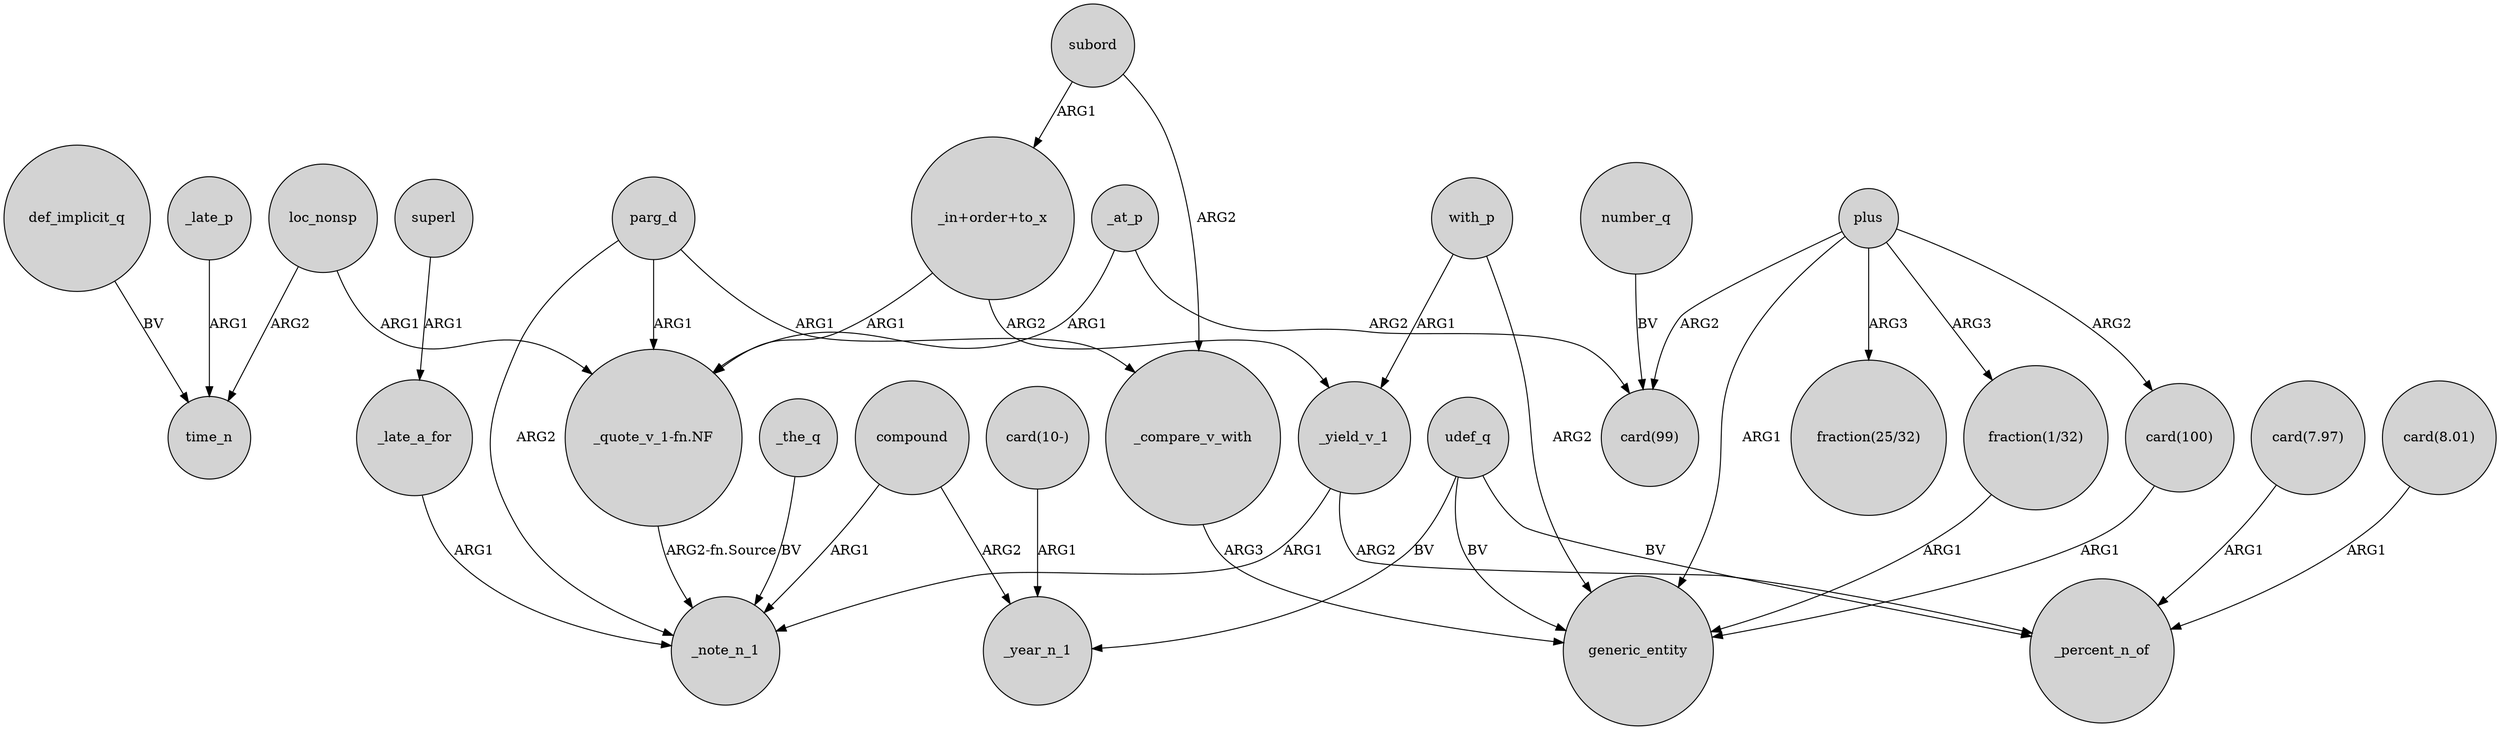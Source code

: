 digraph {
	node [shape=circle style=filled]
	_late_p -> time_n [label=ARG1]
	udef_q -> generic_entity [label=BV]
	_late_a_for -> _note_n_1 [label=ARG1]
	compound -> _note_n_1 [label=ARG1]
	subord -> "_in+order+to_x" [label=ARG1]
	"card(100)" -> generic_entity [label=ARG1]
	plus -> "fraction(1/32)" [label=ARG3]
	number_q -> "card(99)" [label=BV]
	superl -> _late_a_for [label=ARG1]
	plus -> "card(100)" [label=ARG2]
	parg_d -> _compare_v_with [label=ARG1]
	"fraction(1/32)" -> generic_entity [label=ARG1]
	loc_nonsp -> "_quote_v_1-fn.NF" [label=ARG1]
	_at_p -> "_quote_v_1-fn.NF" [label=ARG1]
	_yield_v_1 -> _note_n_1 [label=ARG1]
	_the_q -> _note_n_1 [label=BV]
	loc_nonsp -> time_n [label=ARG2]
	"card(10-)" -> _year_n_1 [label=ARG1]
	parg_d -> "_quote_v_1-fn.NF" [label=ARG1]
	"_in+order+to_x" -> "_quote_v_1-fn.NF" [label=ARG1]
	"card(8.01)" -> _percent_n_of [label=ARG1]
	"_quote_v_1-fn.NF" -> _note_n_1 [label="ARG2-fn.Source"]
	"_in+order+to_x" -> _yield_v_1 [label=ARG2]
	"card(7.97)" -> _percent_n_of [label=ARG1]
	plus -> "card(99)" [label=ARG2]
	_yield_v_1 -> _percent_n_of [label=ARG2]
	with_p -> _yield_v_1 [label=ARG1]
	with_p -> generic_entity [label=ARG2]
	subord -> _compare_v_with [label=ARG2]
	_compare_v_with -> generic_entity [label=ARG3]
	udef_q -> _year_n_1 [label=BV]
	plus -> "fraction(25/32)" [label=ARG3]
	parg_d -> _note_n_1 [label=ARG2]
	udef_q -> _percent_n_of [label=BV]
	_at_p -> "card(99)" [label=ARG2]
	compound -> _year_n_1 [label=ARG2]
	def_implicit_q -> time_n [label=BV]
	plus -> generic_entity [label=ARG1]
}
